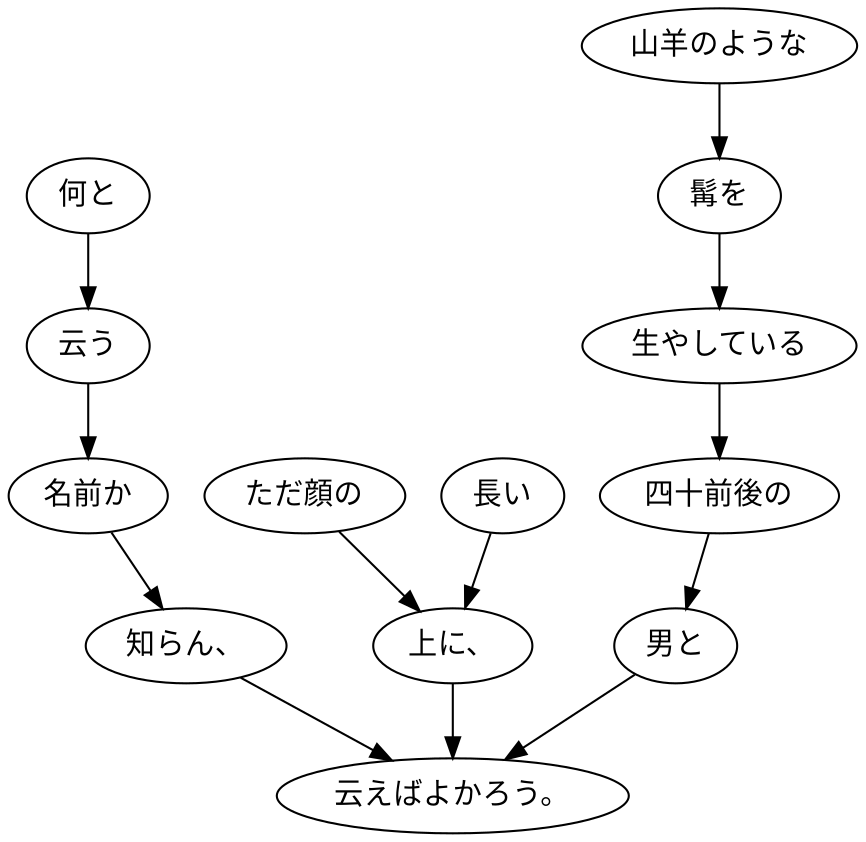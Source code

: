 digraph graph5446 {
	node0 [label="何と"];
	node1 [label="云う"];
	node2 [label="名前か"];
	node3 [label="知らん、"];
	node4 [label="ただ顔の"];
	node5 [label="長い"];
	node6 [label="上に、"];
	node7 [label="山羊のような"];
	node8 [label="髯を"];
	node9 [label="生やしている"];
	node10 [label="四十前後の"];
	node11 [label="男と"];
	node12 [label="云えばよかろう。"];
	node0 -> node1;
	node1 -> node2;
	node2 -> node3;
	node3 -> node12;
	node4 -> node6;
	node5 -> node6;
	node6 -> node12;
	node7 -> node8;
	node8 -> node9;
	node9 -> node10;
	node10 -> node11;
	node11 -> node12;
}

